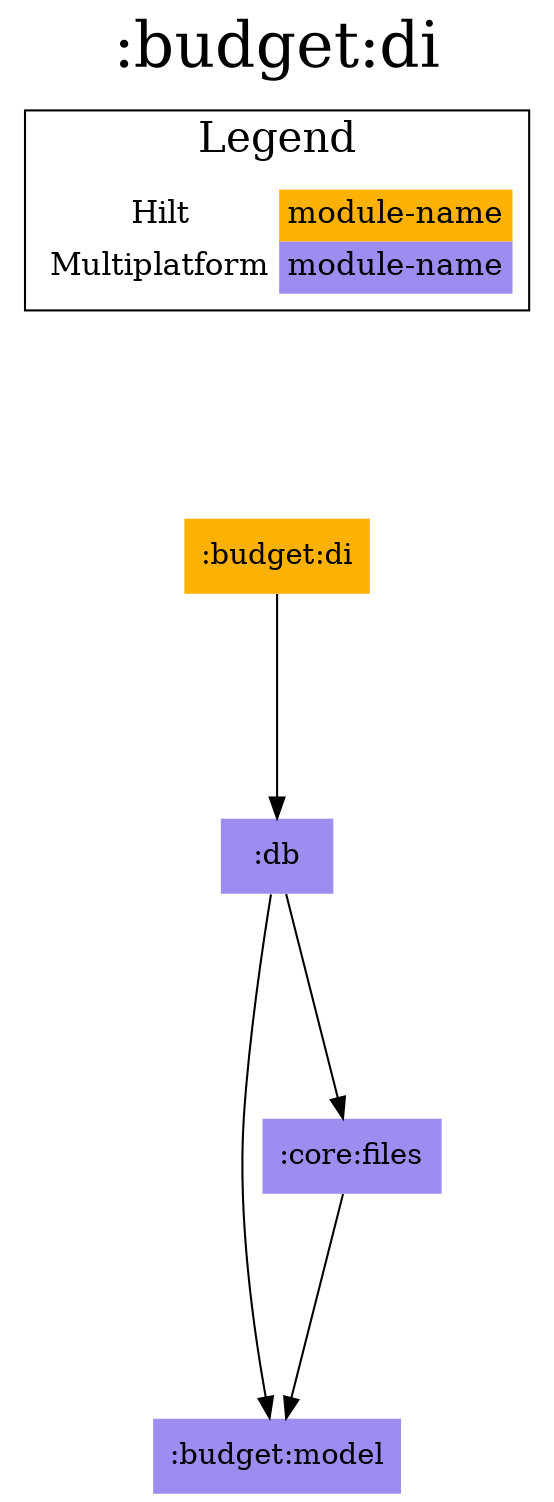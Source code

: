 digraph {
edge ["dir"="forward"]
graph ["dpi"="100","label"=":budget:di","labelloc"="t","fontsize"="30","ranksep"="1.5","rankdir"="TB"]
node ["style"="filled"]
":budget:di" ["fillcolor"="#FCB103","shape"="none"]
":budget:model" ["fillcolor"="#9D8DF1","shape"="none"]
":core:files" ["fillcolor"="#9D8DF1","shape"="none"]
":db" ["fillcolor"="#9D8DF1","shape"="none"]
{
edge ["dir"="none"]
graph ["rank"="same"]
":budget:di"
}
":budget:di" -> ":db"
":core:files" -> ":budget:model"
":db" -> ":budget:model"
":db" -> ":core:files"
subgraph "cluster_legend" {
edge ["dir"="none"]
graph ["label"="Legend","fontsize"="20"]
"Legend" ["style"="filled","fillcolor"="#FFFFFF","shape"="none","margin"="0","fontsize"="15","label"=<
<TABLE BORDER="0" CELLBORDER="0" CELLSPACING="0" CELLPADDING="4">
<TR><TD>Hilt</TD><TD BGCOLOR="#FCB103">module-name</TD></TR>
<TR><TD>Multiplatform</TD><TD BGCOLOR="#9D8DF1">module-name</TD></TR>
</TABLE>
>]
} -> ":budget:di" ["style"="invis"]
}

